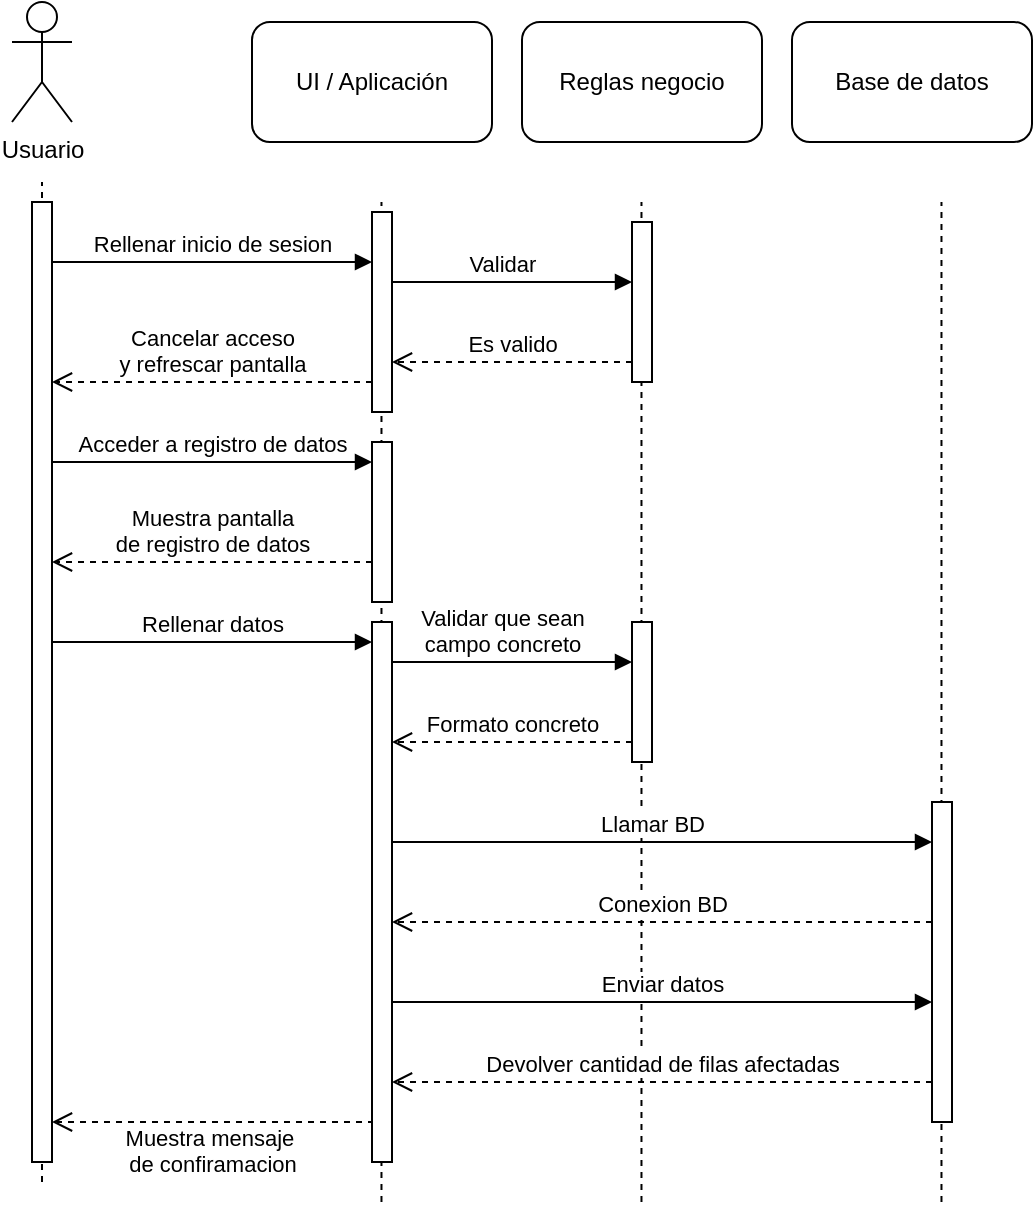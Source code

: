 <mxfile version="24.7.17">
  <diagram name="Page-1" id="2YBvvXClWsGukQMizWep">
    <mxGraphModel dx="955" dy="565" grid="1" gridSize="10" guides="1" tooltips="1" connect="1" arrows="1" fold="1" page="1" pageScale="1" pageWidth="850" pageHeight="1100" math="0" shadow="0">
      <root>
        <mxCell id="0" />
        <mxCell id="1" parent="0" />
        <mxCell id="8cSc0hgjw7RaNV1kmR88-8" value="" style="endArrow=none;dashed=1;html=1;rounded=0;" edge="1" parent="1">
          <mxGeometry width="50" height="50" relative="1" as="geometry">
            <mxPoint x="634.74" y="830" as="sourcePoint" />
            <mxPoint x="634.74" y="330" as="targetPoint" />
          </mxGeometry>
        </mxCell>
        <mxCell id="8cSc0hgjw7RaNV1kmR88-7" value="" style="endArrow=none;dashed=1;html=1;rounded=0;" edge="1" parent="1">
          <mxGeometry width="50" height="50" relative="1" as="geometry">
            <mxPoint x="484.74" y="830" as="sourcePoint" />
            <mxPoint x="484.74" y="330" as="targetPoint" />
          </mxGeometry>
        </mxCell>
        <mxCell id="8cSc0hgjw7RaNV1kmR88-6" value="" style="endArrow=none;dashed=1;html=1;rounded=0;" edge="1" parent="1">
          <mxGeometry width="50" height="50" relative="1" as="geometry">
            <mxPoint x="354.74" y="830" as="sourcePoint" />
            <mxPoint x="354.74" y="330" as="targetPoint" />
          </mxGeometry>
        </mxCell>
        <mxCell id="8cSc0hgjw7RaNV1kmR88-5" value="" style="endArrow=none;dashed=1;html=1;rounded=0;" edge="1" parent="1">
          <mxGeometry width="50" height="50" relative="1" as="geometry">
            <mxPoint x="185" y="820" as="sourcePoint" />
            <mxPoint x="185" y="320" as="targetPoint" />
          </mxGeometry>
        </mxCell>
        <mxCell id="7lx7y_HW1eVYhGcbVzDC-8" value="" style="html=1;points=[[0,0,0,0,5],[0,1,0,0,-5],[1,0,0,0,5],[1,1,0,0,-5]];perimeter=orthogonalPerimeter;outlineConnect=0;targetShapes=umlLifeline;portConstraint=eastwest;newEdgeStyle={&quot;curved&quot;:0,&quot;rounded&quot;:0};" parent="1" vertex="1">
          <mxGeometry x="180" y="330" width="10" height="480" as="geometry" />
        </mxCell>
        <mxCell id="aM9ryv3xv72pqoxQDRHE-7" value="Rellenar inicio de sesion" style="html=1;verticalAlign=bottom;endArrow=block;edgeStyle=elbowEdgeStyle;elbow=vertical;curved=0;rounded=0;" parent="1" edge="1">
          <mxGeometry relative="1" as="geometry">
            <mxPoint x="190" y="360" as="sourcePoint" />
            <Array as="points">
              <mxPoint x="270" y="360" />
            </Array>
            <mxPoint x="350" y="360" as="targetPoint" />
          </mxGeometry>
        </mxCell>
        <mxCell id="aM9ryv3xv72pqoxQDRHE-8" value="Cancelar acceso&lt;div&gt;y refrescar pantalla&lt;/div&gt;" style="html=1;verticalAlign=bottom;endArrow=open;dashed=1;endSize=8;edgeStyle=elbowEdgeStyle;elbow=vertical;curved=0;rounded=0;" parent="1" edge="1">
          <mxGeometry relative="1" as="geometry">
            <mxPoint x="190" y="420" as="targetPoint" />
            <Array as="points">
              <mxPoint x="285" y="420" />
            </Array>
            <mxPoint x="350" y="420" as="sourcePoint" />
          </mxGeometry>
        </mxCell>
        <mxCell id="7lx7y_HW1eVYhGcbVzDC-10" value="Usuario" style="shape=umlActor;verticalLabelPosition=bottom;verticalAlign=top;html=1;" parent="1" vertex="1">
          <mxGeometry x="170" y="230" width="30" height="60" as="geometry" />
        </mxCell>
        <mxCell id="7lx7y_HW1eVYhGcbVzDC-20" value="Es valido" style="html=1;verticalAlign=bottom;endArrow=open;dashed=1;endSize=8;edgeStyle=elbowEdgeStyle;elbow=vertical;curved=0;rounded=0;" parent="1" edge="1" target="7lx7y_HW1eVYhGcbVzDC-32" source="7lx7y_HW1eVYhGcbVzDC-22">
          <mxGeometry relative="1" as="geometry">
            <mxPoint x="350" y="410" as="targetPoint" />
            <Array as="points">
              <mxPoint x="445" y="410" />
            </Array>
            <mxPoint x="500" y="410" as="sourcePoint" />
          </mxGeometry>
        </mxCell>
        <mxCell id="7lx7y_HW1eVYhGcbVzDC-21" value="Validar" style="html=1;verticalAlign=bottom;endArrow=block;edgeStyle=elbowEdgeStyle;elbow=vertical;curved=0;rounded=0;" parent="1" edge="1" target="7lx7y_HW1eVYhGcbVzDC-22">
          <mxGeometry relative="1" as="geometry">
            <mxPoint x="350" y="370" as="sourcePoint" />
            <Array as="points">
              <mxPoint x="430" y="370" />
            </Array>
            <mxPoint x="500" y="370" as="targetPoint" />
          </mxGeometry>
        </mxCell>
        <mxCell id="7lx7y_HW1eVYhGcbVzDC-22" value="" style="html=1;points=[[0,0,0,0,5],[0,1,0,0,-5],[1,0,0,0,5],[1,1,0,0,-5]];perimeter=orthogonalPerimeter;outlineConnect=0;targetShapes=umlLifeline;portConstraint=eastwest;newEdgeStyle={&quot;curved&quot;:0,&quot;rounded&quot;:0};" parent="1" vertex="1">
          <mxGeometry x="480" y="340" width="10" height="80" as="geometry" />
        </mxCell>
        <mxCell id="7lx7y_HW1eVYhGcbVzDC-23" value="Acceder a registro de datos" style="html=1;verticalAlign=bottom;endArrow=block;edgeStyle=elbowEdgeStyle;elbow=vertical;curved=0;rounded=0;" parent="1" edge="1">
          <mxGeometry relative="1" as="geometry">
            <mxPoint x="190" y="460" as="sourcePoint" />
            <Array as="points">
              <mxPoint x="270" y="460" />
            </Array>
            <mxPoint x="350" y="460" as="targetPoint" />
          </mxGeometry>
        </mxCell>
        <mxCell id="7lx7y_HW1eVYhGcbVzDC-24" value="Muestra pantalla&lt;div&gt;de registro de datos&lt;/div&gt;" style="html=1;verticalAlign=bottom;endArrow=open;dashed=1;endSize=8;edgeStyle=elbowEdgeStyle;elbow=vertical;curved=0;rounded=0;" parent="1" edge="1">
          <mxGeometry relative="1" as="geometry">
            <mxPoint x="190" y="510" as="targetPoint" />
            <Array as="points">
              <mxPoint x="285" y="510" />
            </Array>
            <mxPoint x="350" y="510" as="sourcePoint" />
          </mxGeometry>
        </mxCell>
        <mxCell id="7lx7y_HW1eVYhGcbVzDC-25" value="" style="html=1;points=[[0,0,0,0,5],[0,1,0,0,-5],[1,0,0,0,5],[1,1,0,0,-5]];perimeter=orthogonalPerimeter;outlineConnect=0;targetShapes=umlLifeline;portConstraint=eastwest;newEdgeStyle={&quot;curved&quot;:0,&quot;rounded&quot;:0};" parent="1" vertex="1">
          <mxGeometry x="480" y="540" width="10" height="70" as="geometry" />
        </mxCell>
        <mxCell id="7lx7y_HW1eVYhGcbVzDC-26" value="" style="html=1;points=[[0,0,0,0,5],[0,1,0,0,-5],[1,0,0,0,5],[1,1,0,0,-5]];perimeter=orthogonalPerimeter;outlineConnect=0;targetShapes=umlLifeline;portConstraint=eastwest;newEdgeStyle={&quot;curved&quot;:0,&quot;rounded&quot;:0};" parent="1" vertex="1">
          <mxGeometry x="630" y="630" width="10" height="160" as="geometry" />
        </mxCell>
        <mxCell id="7lx7y_HW1eVYhGcbVzDC-28" value="Llamar BD" style="html=1;verticalAlign=bottom;endArrow=block;edgeStyle=elbowEdgeStyle;elbow=vertical;curved=0;rounded=0;" parent="1" target="7lx7y_HW1eVYhGcbVzDC-26" edge="1">
          <mxGeometry relative="1" as="geometry">
            <mxPoint x="350" y="650" as="sourcePoint" />
            <Array as="points">
              <mxPoint x="435" y="650" />
            </Array>
            <mxPoint x="620" y="650" as="targetPoint" />
          </mxGeometry>
        </mxCell>
        <mxCell id="7lx7y_HW1eVYhGcbVzDC-29" value="Enviar datos" style="html=1;verticalAlign=bottom;endArrow=block;edgeStyle=elbowEdgeStyle;elbow=vertical;curved=0;rounded=0;" parent="1" edge="1">
          <mxGeometry relative="1" as="geometry">
            <mxPoint x="360" y="730" as="sourcePoint" />
            <Array as="points">
              <mxPoint x="445" y="730" />
            </Array>
            <mxPoint x="630" y="730" as="targetPoint" />
          </mxGeometry>
        </mxCell>
        <mxCell id="7lx7y_HW1eVYhGcbVzDC-30" value="Conexion BD" style="html=1;verticalAlign=bottom;endArrow=open;dashed=1;endSize=8;edgeStyle=elbowEdgeStyle;elbow=vertical;curved=0;rounded=0;" parent="1" edge="1">
          <mxGeometry relative="1" as="geometry">
            <mxPoint x="360" y="690" as="targetPoint" />
            <Array as="points">
              <mxPoint x="565" y="690" />
            </Array>
            <mxPoint x="630" y="690" as="sourcePoint" />
          </mxGeometry>
        </mxCell>
        <mxCell id="7lx7y_HW1eVYhGcbVzDC-31" value="Devolver cantidad de filas afectadas" style="html=1;verticalAlign=bottom;endArrow=open;dashed=1;endSize=8;edgeStyle=elbowEdgeStyle;elbow=vertical;curved=0;rounded=0;" parent="1" source="7lx7y_HW1eVYhGcbVzDC-26" edge="1">
          <mxGeometry relative="1" as="geometry">
            <mxPoint x="360" y="770" as="targetPoint" />
            <Array as="points">
              <mxPoint x="555" y="770" />
            </Array>
            <mxPoint x="620" y="770" as="sourcePoint" />
          </mxGeometry>
        </mxCell>
        <mxCell id="7lx7y_HW1eVYhGcbVzDC-32" value="" style="html=1;points=[[0,0,0,0,5],[0,1,0,0,-5],[1,0,0,0,5],[1,1,0,0,-5]];perimeter=orthogonalPerimeter;outlineConnect=0;targetShapes=umlLifeline;portConstraint=eastwest;newEdgeStyle={&quot;curved&quot;:0,&quot;rounded&quot;:0};" parent="1" vertex="1">
          <mxGeometry x="350" y="335" width="10" height="100" as="geometry" />
        </mxCell>
        <mxCell id="7lx7y_HW1eVYhGcbVzDC-34" value="Rellenar datos" style="html=1;verticalAlign=bottom;endArrow=block;edgeStyle=elbowEdgeStyle;elbow=vertical;curved=0;rounded=0;" parent="1" edge="1">
          <mxGeometry relative="1" as="geometry">
            <mxPoint x="190" y="550" as="sourcePoint" />
            <Array as="points">
              <mxPoint x="270" y="550" />
            </Array>
            <mxPoint x="350" y="550" as="targetPoint" />
          </mxGeometry>
        </mxCell>
        <mxCell id="7lx7y_HW1eVYhGcbVzDC-35" value="Validar que sean&lt;div&gt;campo concreto&lt;/div&gt;" style="html=1;verticalAlign=bottom;endArrow=block;edgeStyle=elbowEdgeStyle;elbow=vertical;curved=0;rounded=0;" parent="1" edge="1">
          <mxGeometry relative="1" as="geometry">
            <mxPoint x="350" y="560" as="sourcePoint" />
            <Array as="points">
              <mxPoint x="430" y="560" />
            </Array>
            <mxPoint x="480" y="560" as="targetPoint" />
          </mxGeometry>
        </mxCell>
        <mxCell id="7lx7y_HW1eVYhGcbVzDC-37" value="Formato concreto" style="html=1;verticalAlign=bottom;endArrow=open;dashed=1;endSize=8;edgeStyle=elbowEdgeStyle;elbow=vertical;curved=0;rounded=0;" parent="1" edge="1" target="7lx7y_HW1eVYhGcbVzDC-41">
          <mxGeometry relative="1" as="geometry">
            <mxPoint x="350" y="600.31" as="targetPoint" />
            <Array as="points" />
            <mxPoint x="480" y="600" as="sourcePoint" />
          </mxGeometry>
        </mxCell>
        <mxCell id="7lx7y_HW1eVYhGcbVzDC-38" value="Muestra mensaje&amp;nbsp;&lt;div&gt;de confiramacion&lt;/div&gt;" style="html=1;verticalAlign=bottom;endArrow=open;dashed=1;endSize=8;edgeStyle=elbowEdgeStyle;elbow=vertical;curved=0;rounded=0;" parent="1" edge="1">
          <mxGeometry x="0.006" y="30" relative="1" as="geometry">
            <mxPoint x="190" y="790" as="targetPoint" />
            <Array as="points">
              <mxPoint x="395" y="790" />
            </Array>
            <mxPoint x="350" y="791" as="sourcePoint" />
            <mxPoint as="offset" />
          </mxGeometry>
        </mxCell>
        <mxCell id="7lx7y_HW1eVYhGcbVzDC-40" value="" style="html=1;points=[[0,0,0,0,5],[0,1,0,0,-5],[1,0,0,0,5],[1,1,0,0,-5]];perimeter=orthogonalPerimeter;outlineConnect=0;targetShapes=umlLifeline;portConstraint=eastwest;newEdgeStyle={&quot;curved&quot;:0,&quot;rounded&quot;:0};" parent="1" vertex="1">
          <mxGeometry x="350" y="450" width="10" height="80" as="geometry" />
        </mxCell>
        <mxCell id="7lx7y_HW1eVYhGcbVzDC-41" value="" style="html=1;points=[[0,0,0,0,5],[0,1,0,0,-5],[1,0,0,0,5],[1,1,0,0,-5]];perimeter=orthogonalPerimeter;outlineConnect=0;targetShapes=umlLifeline;portConstraint=eastwest;newEdgeStyle={&quot;curved&quot;:0,&quot;rounded&quot;:0};" parent="1" vertex="1">
          <mxGeometry x="350" y="540" width="10" height="270" as="geometry" />
        </mxCell>
        <mxCell id="8cSc0hgjw7RaNV1kmR88-1" value="UI / Aplicación" style="rounded=1;whiteSpace=wrap;html=1;" vertex="1" parent="1">
          <mxGeometry x="290" y="240" width="120" height="60" as="geometry" />
        </mxCell>
        <mxCell id="8cSc0hgjw7RaNV1kmR88-3" value="Reglas negocio" style="rounded=1;whiteSpace=wrap;html=1;" vertex="1" parent="1">
          <mxGeometry x="425" y="240" width="120" height="60" as="geometry" />
        </mxCell>
        <mxCell id="8cSc0hgjw7RaNV1kmR88-4" value="Base de datos" style="rounded=1;whiteSpace=wrap;html=1;" vertex="1" parent="1">
          <mxGeometry x="560" y="240" width="120" height="60" as="geometry" />
        </mxCell>
      </root>
    </mxGraphModel>
  </diagram>
</mxfile>
